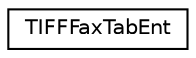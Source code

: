 digraph "Graphical Class Hierarchy"
{
  edge [fontname="Helvetica",fontsize="10",labelfontname="Helvetica",labelfontsize="10"];
  node [fontname="Helvetica",fontsize="10",shape=record];
  rankdir="LR";
  Node1 [label="TIFFFaxTabEnt",height=0.2,width=0.4,color="black", fillcolor="white", style="filled",URL="$struct_t_i_f_f_fax_tab_ent.html"];
}
